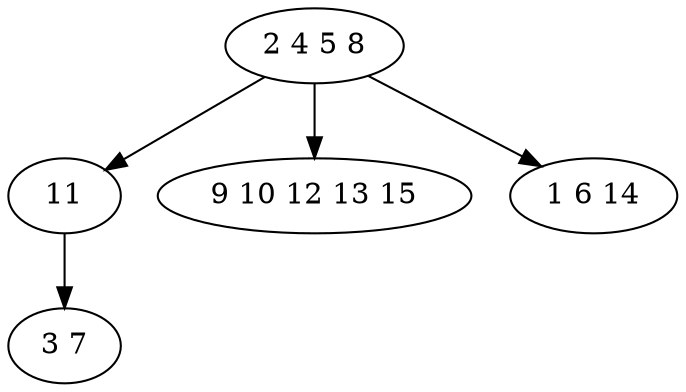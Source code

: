 digraph true_tree {
	"0" -> "1"
	"0" -> "2"
	"1" -> "3"
	"0" -> "4"
	"0" [label="2 4 5 8"];
	"1" [label="11"];
	"2" [label="9 10 12 13 15"];
	"3" [label="3 7"];
	"4" [label="1 6 14"];
}
